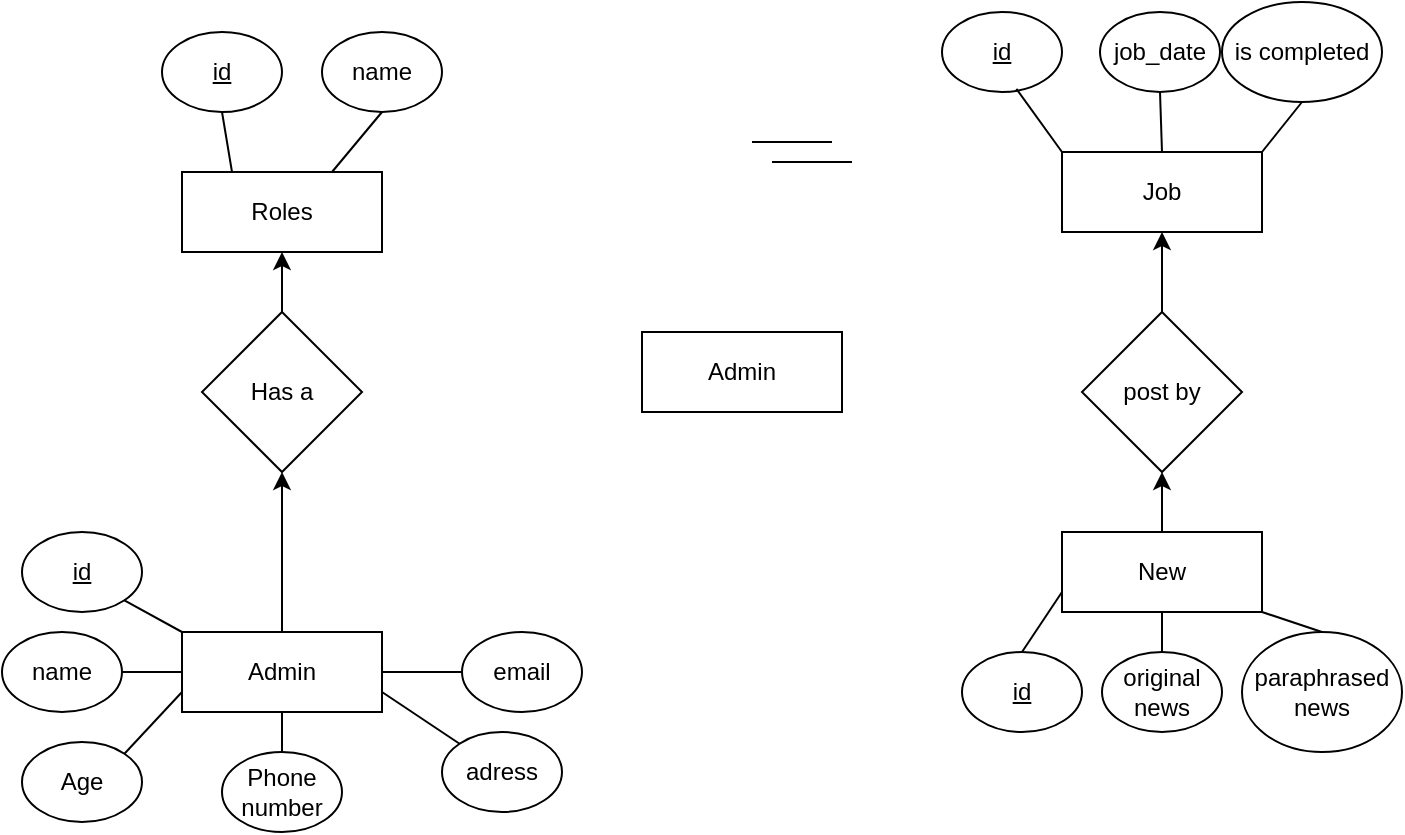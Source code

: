 <mxfile version="22.1.7" type="github">
  <diagram id="R2lEEEUBdFMjLlhIrx00" name="Page-1">
    <mxGraphModel dx="1050" dy="522" grid="1" gridSize="10" guides="1" tooltips="1" connect="1" arrows="1" fold="1" page="1" pageScale="1" pageWidth="850" pageHeight="1100" math="0" shadow="0" extFonts="Permanent Marker^https://fonts.googleapis.com/css?family=Permanent+Marker">
      <root>
        <mxCell id="0" />
        <mxCell id="1" parent="0" />
        <mxCell id="Edilqx2-JXnwH8jW_r8P-4" value="Roles" style="rounded=0;whiteSpace=wrap;html=1;" vertex="1" parent="1">
          <mxGeometry x="140" y="110" width="100" height="40" as="geometry" />
        </mxCell>
        <mxCell id="Edilqx2-JXnwH8jW_r8P-7" value="&lt;u&gt;id&lt;/u&gt;" style="ellipse;whiteSpace=wrap;html=1;" vertex="1" parent="1">
          <mxGeometry x="60" y="290" width="60" height="40" as="geometry" />
        </mxCell>
        <mxCell id="Edilqx2-JXnwH8jW_r8P-8" value="name" style="ellipse;whiteSpace=wrap;html=1;" vertex="1" parent="1">
          <mxGeometry x="50" y="340" width="60" height="40" as="geometry" />
        </mxCell>
        <mxCell id="Edilqx2-JXnwH8jW_r8P-11" value="is completed" style="ellipse;whiteSpace=wrap;html=1;" vertex="1" parent="1">
          <mxGeometry x="660" y="25" width="80" height="50" as="geometry" />
        </mxCell>
        <mxCell id="Edilqx2-JXnwH8jW_r8P-12" value="&lt;u&gt;id&lt;/u&gt;" style="ellipse;whiteSpace=wrap;html=1;" vertex="1" parent="1">
          <mxGeometry x="520" y="30" width="60" height="40" as="geometry" />
        </mxCell>
        <mxCell id="Edilqx2-JXnwH8jW_r8P-13" value="Job" style="rounded=0;whiteSpace=wrap;html=1;" vertex="1" parent="1">
          <mxGeometry x="580" y="100" width="100" height="40" as="geometry" />
        </mxCell>
        <mxCell id="Edilqx2-JXnwH8jW_r8P-15" value="job_date" style="ellipse;whiteSpace=wrap;html=1;" vertex="1" parent="1">
          <mxGeometry x="599" y="30" width="60" height="40" as="geometry" />
        </mxCell>
        <mxCell id="Edilqx2-JXnwH8jW_r8P-31" style="edgeStyle=orthogonalEdgeStyle;rounded=0;orthogonalLoop=1;jettySize=auto;html=1;exitX=0.5;exitY=0;exitDx=0;exitDy=0;entryX=0.5;entryY=1;entryDx=0;entryDy=0;" edge="1" parent="1" source="Edilqx2-JXnwH8jW_r8P-18" target="Edilqx2-JXnwH8jW_r8P-27">
          <mxGeometry relative="1" as="geometry" />
        </mxCell>
        <mxCell id="Edilqx2-JXnwH8jW_r8P-18" value="New" style="rounded=0;whiteSpace=wrap;html=1;" vertex="1" parent="1">
          <mxGeometry x="580" y="290" width="100" height="40" as="geometry" />
        </mxCell>
        <mxCell id="Edilqx2-JXnwH8jW_r8P-33" value="" style="edgeStyle=orthogonalEdgeStyle;rounded=0;orthogonalLoop=1;jettySize=auto;html=1;" edge="1" parent="1" source="Edilqx2-JXnwH8jW_r8P-19" target="Edilqx2-JXnwH8jW_r8P-26">
          <mxGeometry relative="1" as="geometry" />
        </mxCell>
        <mxCell id="Edilqx2-JXnwH8jW_r8P-19" value="Admin" style="rounded=0;whiteSpace=wrap;html=1;" vertex="1" parent="1">
          <mxGeometry x="140" y="340" width="100" height="40" as="geometry" />
        </mxCell>
        <mxCell id="Edilqx2-JXnwH8jW_r8P-21" value="&lt;u&gt;id&lt;/u&gt;" style="ellipse;whiteSpace=wrap;html=1;" vertex="1" parent="1">
          <mxGeometry x="530" y="350" width="60" height="40" as="geometry" />
        </mxCell>
        <mxCell id="Edilqx2-JXnwH8jW_r8P-22" value="original news" style="ellipse;whiteSpace=wrap;html=1;" vertex="1" parent="1">
          <mxGeometry x="600" y="350" width="60" height="40" as="geometry" />
        </mxCell>
        <mxCell id="Edilqx2-JXnwH8jW_r8P-23" value="paraphrased news" style="ellipse;whiteSpace=wrap;html=1;" vertex="1" parent="1">
          <mxGeometry x="670" y="340" width="80" height="60" as="geometry" />
        </mxCell>
        <mxCell id="Edilqx2-JXnwH8jW_r8P-25" value="Admin" style="rounded=0;whiteSpace=wrap;html=1;" vertex="1" parent="1">
          <mxGeometry x="370" y="190" width="100" height="40" as="geometry" />
        </mxCell>
        <mxCell id="Edilqx2-JXnwH8jW_r8P-34" style="edgeStyle=orthogonalEdgeStyle;rounded=0;orthogonalLoop=1;jettySize=auto;html=1;exitX=0.5;exitY=0;exitDx=0;exitDy=0;entryX=0.5;entryY=1;entryDx=0;entryDy=0;" edge="1" parent="1" source="Edilqx2-JXnwH8jW_r8P-26" target="Edilqx2-JXnwH8jW_r8P-4">
          <mxGeometry relative="1" as="geometry" />
        </mxCell>
        <mxCell id="Edilqx2-JXnwH8jW_r8P-26" value="Has a" style="rhombus;whiteSpace=wrap;html=1;" vertex="1" parent="1">
          <mxGeometry x="150" y="180" width="80" height="80" as="geometry" />
        </mxCell>
        <mxCell id="Edilqx2-JXnwH8jW_r8P-32" style="edgeStyle=orthogonalEdgeStyle;rounded=0;orthogonalLoop=1;jettySize=auto;html=1;exitX=0.5;exitY=0;exitDx=0;exitDy=0;entryX=0.5;entryY=1;entryDx=0;entryDy=0;" edge="1" parent="1" source="Edilqx2-JXnwH8jW_r8P-27" target="Edilqx2-JXnwH8jW_r8P-13">
          <mxGeometry relative="1" as="geometry" />
        </mxCell>
        <mxCell id="Edilqx2-JXnwH8jW_r8P-27" value="post by" style="rhombus;whiteSpace=wrap;html=1;" vertex="1" parent="1">
          <mxGeometry x="590" y="180" width="80" height="80" as="geometry" />
        </mxCell>
        <mxCell id="Edilqx2-JXnwH8jW_r8P-40" value="adress" style="ellipse;whiteSpace=wrap;html=1;" vertex="1" parent="1">
          <mxGeometry x="270" y="390" width="60" height="40" as="geometry" />
        </mxCell>
        <mxCell id="Edilqx2-JXnwH8jW_r8P-42" value="email" style="ellipse;whiteSpace=wrap;html=1;" vertex="1" parent="1">
          <mxGeometry x="280" y="340" width="60" height="40" as="geometry" />
        </mxCell>
        <mxCell id="Edilqx2-JXnwH8jW_r8P-47" value="Phone number" style="ellipse;whiteSpace=wrap;html=1;" vertex="1" parent="1">
          <mxGeometry x="160" y="400" width="60" height="40" as="geometry" />
        </mxCell>
        <mxCell id="Edilqx2-JXnwH8jW_r8P-49" value="Age" style="ellipse;whiteSpace=wrap;html=1;" vertex="1" parent="1">
          <mxGeometry x="60" y="395" width="60" height="40" as="geometry" />
        </mxCell>
        <mxCell id="Edilqx2-JXnwH8jW_r8P-51" value="&lt;u&gt;id&lt;/u&gt;" style="ellipse;whiteSpace=wrap;html=1;" vertex="1" parent="1">
          <mxGeometry x="130" y="40" width="60" height="40" as="geometry" />
        </mxCell>
        <mxCell id="Edilqx2-JXnwH8jW_r8P-52" value="name" style="ellipse;whiteSpace=wrap;html=1;" vertex="1" parent="1">
          <mxGeometry x="210" y="40" width="60" height="40" as="geometry" />
        </mxCell>
        <mxCell id="Edilqx2-JXnwH8jW_r8P-54" value="" style="endArrow=none;html=1;rounded=0;exitX=1;exitY=0.5;exitDx=0;exitDy=0;entryX=0;entryY=0.5;entryDx=0;entryDy=0;" edge="1" parent="1" source="Edilqx2-JXnwH8jW_r8P-19" target="Edilqx2-JXnwH8jW_r8P-42">
          <mxGeometry width="50" height="50" relative="1" as="geometry">
            <mxPoint x="360" y="250" as="sourcePoint" />
            <mxPoint x="410" y="200" as="targetPoint" />
          </mxGeometry>
        </mxCell>
        <mxCell id="Edilqx2-JXnwH8jW_r8P-56" value="" style="endArrow=none;html=1;rounded=0;exitX=1;exitY=0.75;exitDx=0;exitDy=0;entryX=0;entryY=0;entryDx=0;entryDy=0;" edge="1" parent="1" source="Edilqx2-JXnwH8jW_r8P-19" target="Edilqx2-JXnwH8jW_r8P-40">
          <mxGeometry width="50" height="50" relative="1" as="geometry">
            <mxPoint x="250" y="370" as="sourcePoint" />
            <mxPoint x="290" y="370" as="targetPoint" />
          </mxGeometry>
        </mxCell>
        <mxCell id="Edilqx2-JXnwH8jW_r8P-57" value="" style="endArrow=none;html=1;rounded=0;exitX=0.5;exitY=1;exitDx=0;exitDy=0;" edge="1" parent="1" source="Edilqx2-JXnwH8jW_r8P-19" target="Edilqx2-JXnwH8jW_r8P-47">
          <mxGeometry width="50" height="50" relative="1" as="geometry">
            <mxPoint x="260" y="380" as="sourcePoint" />
            <mxPoint x="300" y="380" as="targetPoint" />
          </mxGeometry>
        </mxCell>
        <mxCell id="Edilqx2-JXnwH8jW_r8P-58" value="" style="endArrow=none;html=1;rounded=0;exitX=1;exitY=0.5;exitDx=0;exitDy=0;entryX=0;entryY=0.5;entryDx=0;entryDy=0;" edge="1" parent="1" source="Edilqx2-JXnwH8jW_r8P-8" target="Edilqx2-JXnwH8jW_r8P-19">
          <mxGeometry width="50" height="50" relative="1" as="geometry">
            <mxPoint x="100" y="379" as="sourcePoint" />
            <mxPoint x="140" y="379.5" as="targetPoint" />
          </mxGeometry>
        </mxCell>
        <mxCell id="Edilqx2-JXnwH8jW_r8P-59" value="" style="endArrow=none;html=1;rounded=0;exitX=1;exitY=1;exitDx=0;exitDy=0;entryX=0;entryY=0;entryDx=0;entryDy=0;" edge="1" parent="1" source="Edilqx2-JXnwH8jW_r8P-7" target="Edilqx2-JXnwH8jW_r8P-19">
          <mxGeometry width="50" height="50" relative="1" as="geometry">
            <mxPoint x="120" y="329" as="sourcePoint" />
            <mxPoint x="160" y="329" as="targetPoint" />
          </mxGeometry>
        </mxCell>
        <mxCell id="Edilqx2-JXnwH8jW_r8P-60" value="" style="endArrow=none;html=1;rounded=0;exitX=1;exitY=0;exitDx=0;exitDy=0;entryX=0;entryY=0.75;entryDx=0;entryDy=0;" edge="1" parent="1" source="Edilqx2-JXnwH8jW_r8P-49" target="Edilqx2-JXnwH8jW_r8P-19">
          <mxGeometry width="50" height="50" relative="1" as="geometry">
            <mxPoint x="230" y="435" as="sourcePoint" />
            <mxPoint x="270" y="435" as="targetPoint" />
          </mxGeometry>
        </mxCell>
        <mxCell id="Edilqx2-JXnwH8jW_r8P-61" value="" style="endArrow=none;html=1;rounded=0;exitX=0;exitY=0.75;exitDx=0;exitDy=0;entryX=0.5;entryY=0;entryDx=0;entryDy=0;" edge="1" parent="1" source="Edilqx2-JXnwH8jW_r8P-18" target="Edilqx2-JXnwH8jW_r8P-21">
          <mxGeometry width="50" height="50" relative="1" as="geometry">
            <mxPoint x="300" y="420" as="sourcePoint" />
            <mxPoint x="340" y="420" as="targetPoint" />
          </mxGeometry>
        </mxCell>
        <mxCell id="Edilqx2-JXnwH8jW_r8P-62" value="" style="endArrow=none;html=1;rounded=0;exitX=0.5;exitY=0;exitDx=0;exitDy=0;entryX=0.5;entryY=1;entryDx=0;entryDy=0;" edge="1" parent="1" source="Edilqx2-JXnwH8jW_r8P-22" target="Edilqx2-JXnwH8jW_r8P-18">
          <mxGeometry width="50" height="50" relative="1" as="geometry">
            <mxPoint x="310" y="430" as="sourcePoint" />
            <mxPoint x="350" y="430" as="targetPoint" />
          </mxGeometry>
        </mxCell>
        <mxCell id="Edilqx2-JXnwH8jW_r8P-63" value="" style="endArrow=none;html=1;rounded=0;exitX=1;exitY=1;exitDx=0;exitDy=0;entryX=0.5;entryY=0;entryDx=0;entryDy=0;" edge="1" parent="1" source="Edilqx2-JXnwH8jW_r8P-18" target="Edilqx2-JXnwH8jW_r8P-23">
          <mxGeometry width="50" height="50" relative="1" as="geometry">
            <mxPoint x="320" y="440" as="sourcePoint" />
            <mxPoint x="350" y="440" as="targetPoint" />
          </mxGeometry>
        </mxCell>
        <mxCell id="Edilqx2-JXnwH8jW_r8P-64" value="" style="endArrow=none;html=1;rounded=0;exitX=0.62;exitY=0.96;exitDx=0;exitDy=0;entryX=0;entryY=0;entryDx=0;entryDy=0;exitPerimeter=0;" edge="1" parent="1" source="Edilqx2-JXnwH8jW_r8P-12" target="Edilqx2-JXnwH8jW_r8P-13">
          <mxGeometry width="50" height="50" relative="1" as="geometry">
            <mxPoint x="330" y="450" as="sourcePoint" />
            <mxPoint x="370" y="450" as="targetPoint" />
          </mxGeometry>
        </mxCell>
        <mxCell id="Edilqx2-JXnwH8jW_r8P-66" value="" style="endArrow=none;html=1;rounded=0;exitX=0.5;exitY=0;exitDx=0;exitDy=0;entryX=0.5;entryY=1;entryDx=0;entryDy=0;" edge="1" parent="1" source="Edilqx2-JXnwH8jW_r8P-13" target="Edilqx2-JXnwH8jW_r8P-15">
          <mxGeometry width="50" height="50" relative="1" as="geometry">
            <mxPoint x="340" y="460" as="sourcePoint" />
            <mxPoint x="380" y="460" as="targetPoint" />
          </mxGeometry>
        </mxCell>
        <mxCell id="Edilqx2-JXnwH8jW_r8P-67" value="" style="endArrow=none;html=1;rounded=0;exitX=0.5;exitY=1;exitDx=0;exitDy=0;entryX=0.25;entryY=0;entryDx=0;entryDy=0;" edge="1" parent="1" source="Edilqx2-JXnwH8jW_r8P-51" target="Edilqx2-JXnwH8jW_r8P-4">
          <mxGeometry width="50" height="50" relative="1" as="geometry">
            <mxPoint x="405" y="75" as="sourcePoint" />
            <mxPoint x="445" y="75" as="targetPoint" />
          </mxGeometry>
        </mxCell>
        <mxCell id="Edilqx2-JXnwH8jW_r8P-68" value="" style="endArrow=none;html=1;rounded=0;exitX=0.75;exitY=0;exitDx=0;exitDy=0;entryX=0.5;entryY=1;entryDx=0;entryDy=0;" edge="1" parent="1" source="Edilqx2-JXnwH8jW_r8P-4" target="Edilqx2-JXnwH8jW_r8P-52">
          <mxGeometry width="50" height="50" relative="1" as="geometry">
            <mxPoint x="415" y="85" as="sourcePoint" />
            <mxPoint x="455" y="85" as="targetPoint" />
          </mxGeometry>
        </mxCell>
        <mxCell id="Edilqx2-JXnwH8jW_r8P-69" value="" style="endArrow=none;html=1;rounded=0;exitX=1;exitY=0.5;exitDx=0;exitDy=0;entryX=0;entryY=0.5;entryDx=0;entryDy=0;" edge="1" parent="1">
          <mxGeometry width="50" height="50" relative="1" as="geometry">
            <mxPoint x="425" y="95" as="sourcePoint" />
            <mxPoint x="465" y="95" as="targetPoint" />
          </mxGeometry>
        </mxCell>
        <mxCell id="Edilqx2-JXnwH8jW_r8P-70" value="" style="endArrow=none;html=1;rounded=0;exitX=1;exitY=0.5;exitDx=0;exitDy=0;entryX=0;entryY=0.5;entryDx=0;entryDy=0;" edge="1" parent="1">
          <mxGeometry width="50" height="50" relative="1" as="geometry">
            <mxPoint x="435" y="105" as="sourcePoint" />
            <mxPoint x="475" y="105" as="targetPoint" />
          </mxGeometry>
        </mxCell>
        <mxCell id="Edilqx2-JXnwH8jW_r8P-71" value="" style="endArrow=none;html=1;rounded=0;exitX=1;exitY=0;exitDx=0;exitDy=0;entryX=0.5;entryY=1;entryDx=0;entryDy=0;" edge="1" parent="1" source="Edilqx2-JXnwH8jW_r8P-13" target="Edilqx2-JXnwH8jW_r8P-11">
          <mxGeometry width="50" height="50" relative="1" as="geometry">
            <mxPoint x="445" y="115" as="sourcePoint" />
            <mxPoint x="485" y="115" as="targetPoint" />
          </mxGeometry>
        </mxCell>
      </root>
    </mxGraphModel>
  </diagram>
</mxfile>
